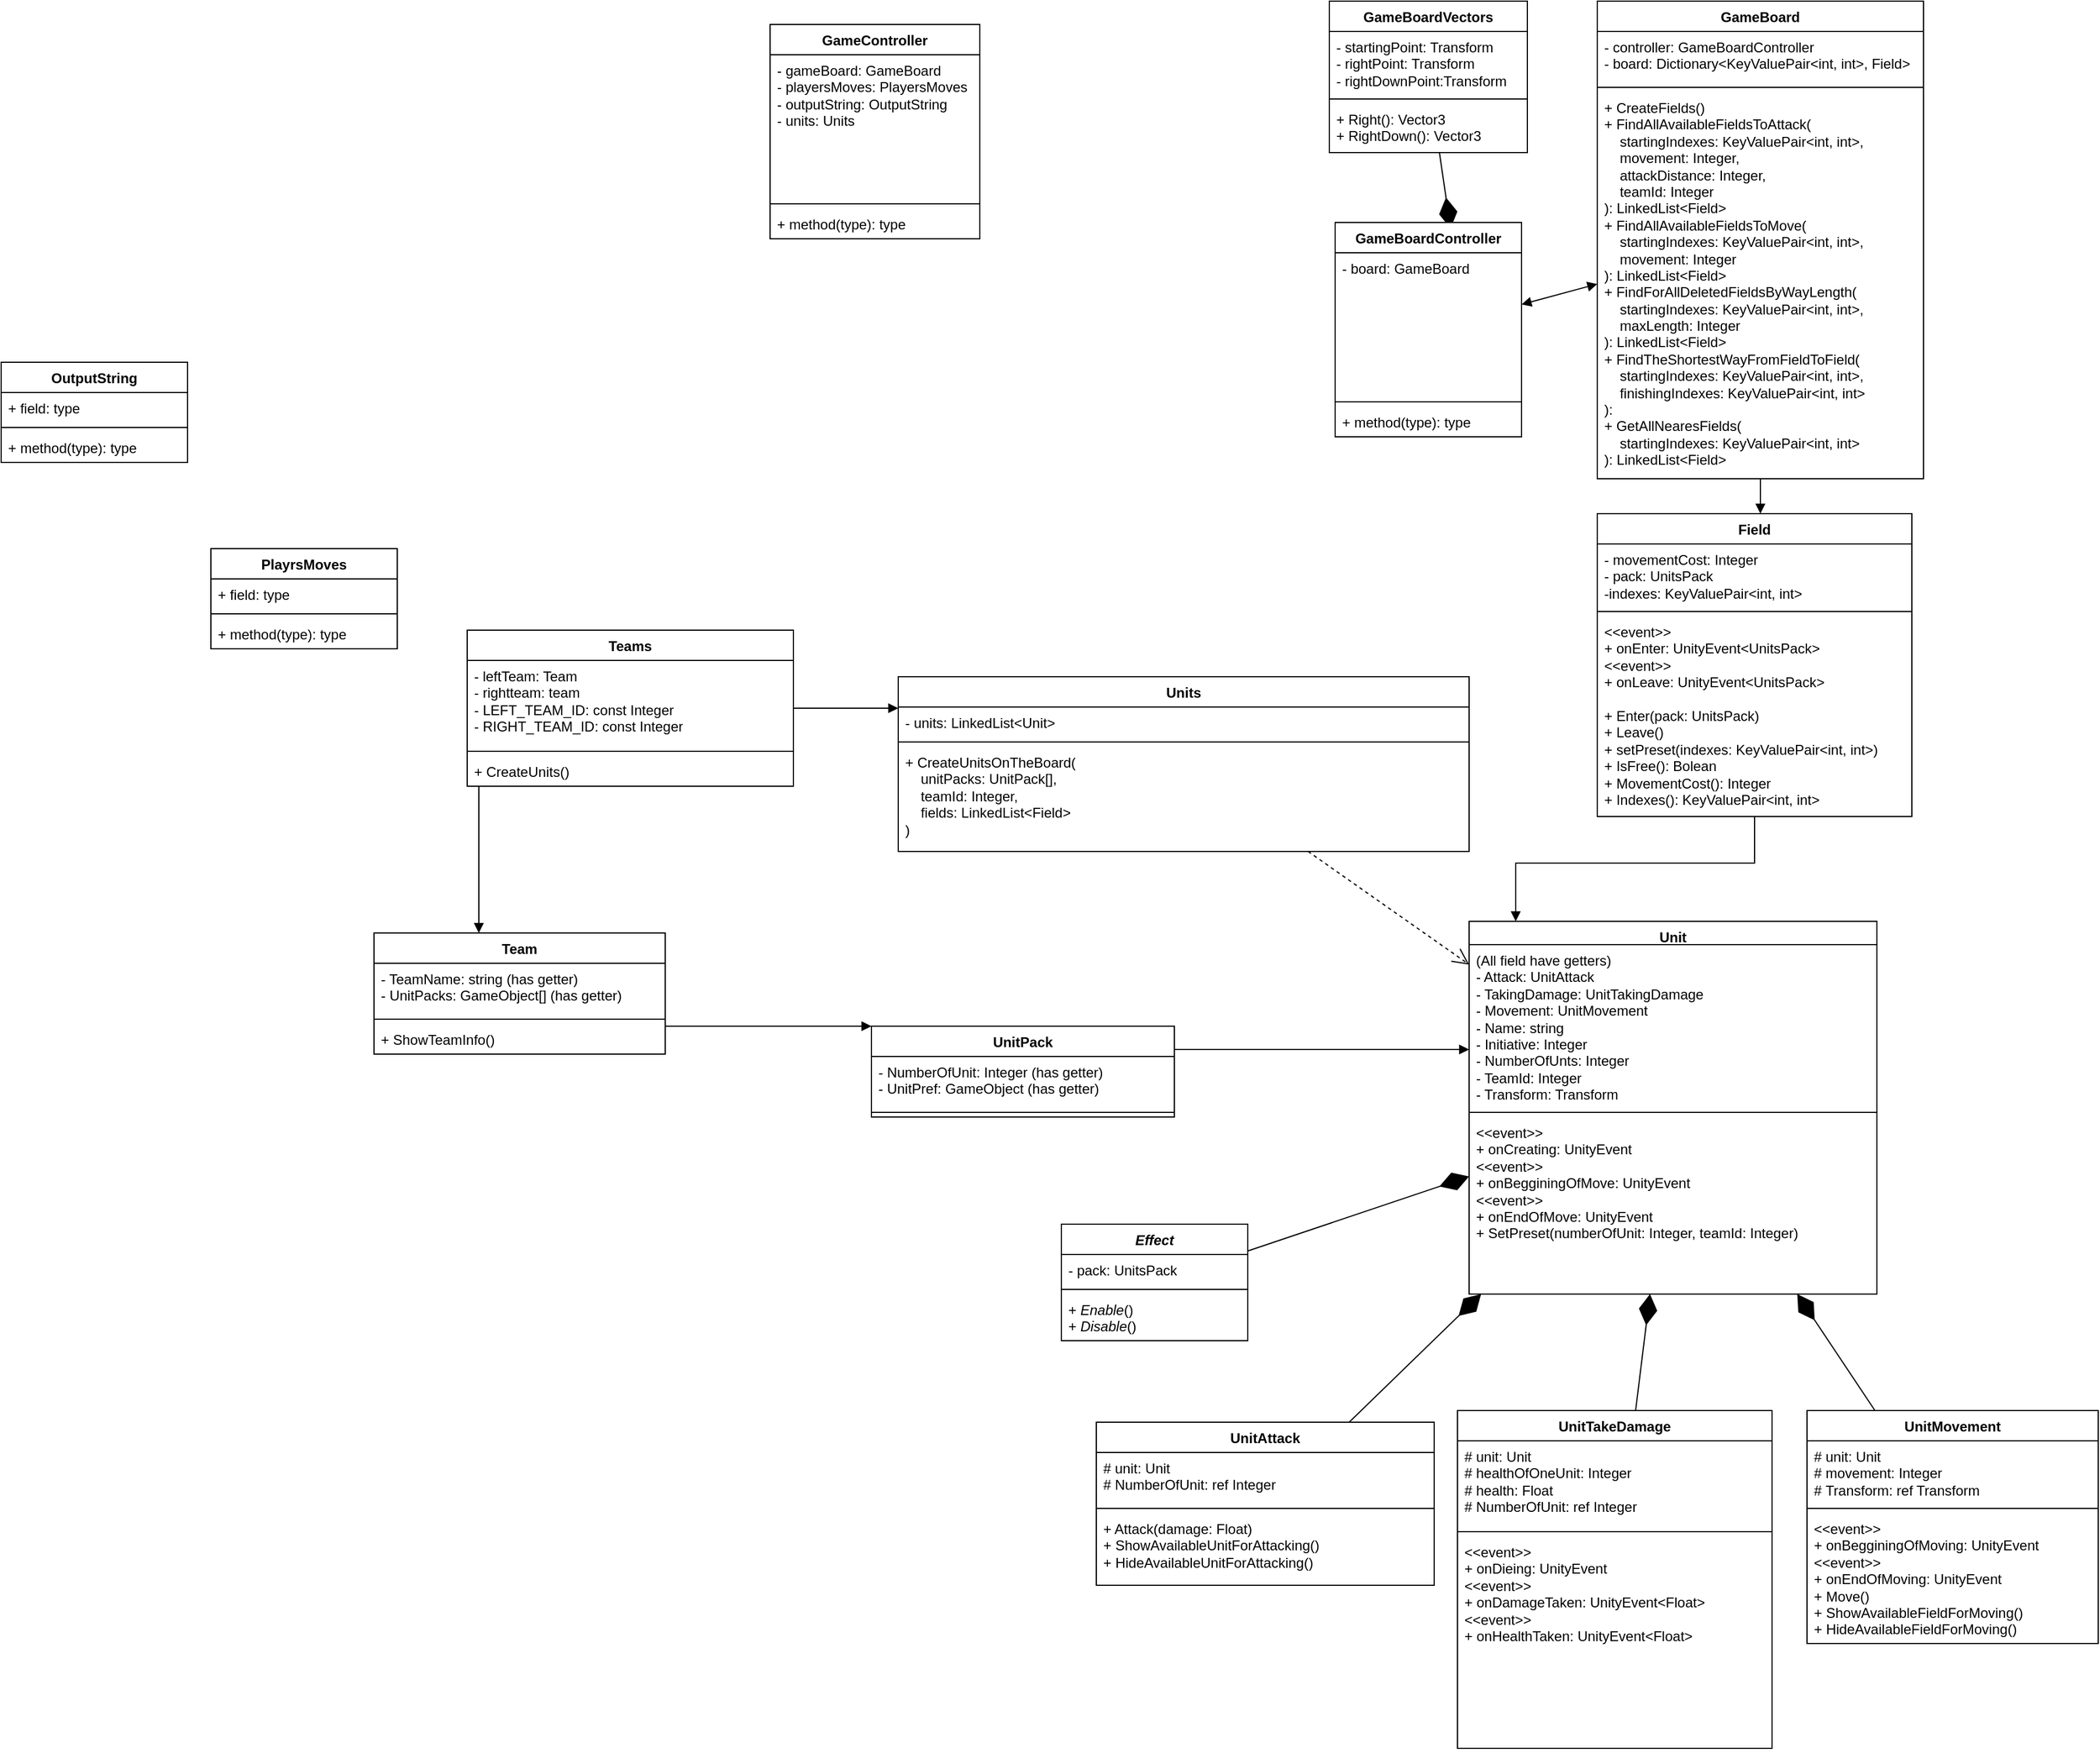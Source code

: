 <mxfile version="21.6.9" type="github">
  <diagram id="C5RBs43oDa-KdzZeNtuy" name="Page-1">
    <mxGraphModel dx="2250" dy="1988" grid="1" gridSize="10" guides="1" tooltips="1" connect="1" arrows="1" fold="1" page="1" pageScale="1" pageWidth="827" pageHeight="1169" math="0" shadow="0">
      <root>
        <mxCell id="WIyWlLk6GJQsqaUBKTNV-0" />
        <mxCell id="WIyWlLk6GJQsqaUBKTNV-1" parent="WIyWlLk6GJQsqaUBKTNV-0" />
        <mxCell id="EaTMiEXX-xrMI2xyaHmL-0" value="GameController" style="swimlane;fontStyle=1;align=center;verticalAlign=top;childLayout=stackLayout;horizontal=1;startSize=26;horizontalStack=0;resizeParent=1;resizeParentMax=0;resizeLast=0;collapsible=1;marginBottom=0;whiteSpace=wrap;html=1;" parent="WIyWlLk6GJQsqaUBKTNV-1" vertex="1">
          <mxGeometry x="480" y="-170" width="180" height="184" as="geometry" />
        </mxCell>
        <mxCell id="EaTMiEXX-xrMI2xyaHmL-1" value="- gameBoard: GameBoard&lt;br&gt;- playersMoves: PlayersMoves&lt;br&gt;- outputString:&amp;nbsp;OutputString&lt;br&gt;- units: Units" style="text;strokeColor=none;fillColor=none;align=left;verticalAlign=top;spacingLeft=4;spacingRight=4;overflow=hidden;rotatable=0;points=[[0,0.5],[1,0.5]];portConstraint=eastwest;whiteSpace=wrap;html=1;" parent="EaTMiEXX-xrMI2xyaHmL-0" vertex="1">
          <mxGeometry y="26" width="180" height="124" as="geometry" />
        </mxCell>
        <mxCell id="EaTMiEXX-xrMI2xyaHmL-2" value="" style="line;strokeWidth=1;fillColor=none;align=left;verticalAlign=middle;spacingTop=-1;spacingLeft=3;spacingRight=3;rotatable=0;labelPosition=right;points=[];portConstraint=eastwest;strokeColor=inherit;" parent="EaTMiEXX-xrMI2xyaHmL-0" vertex="1">
          <mxGeometry y="150" width="180" height="8" as="geometry" />
        </mxCell>
        <mxCell id="EaTMiEXX-xrMI2xyaHmL-3" value="+ method(type): type" style="text;strokeColor=none;fillColor=none;align=left;verticalAlign=top;spacingLeft=4;spacingRight=4;overflow=hidden;rotatable=0;points=[[0,0.5],[1,0.5]];portConstraint=eastwest;whiteSpace=wrap;html=1;" parent="EaTMiEXX-xrMI2xyaHmL-0" vertex="1">
          <mxGeometry y="158" width="180" height="26" as="geometry" />
        </mxCell>
        <mxCell id="EaTMiEXX-xrMI2xyaHmL-4" value="GameBoard&lt;br&gt;" style="swimlane;fontStyle=1;align=center;verticalAlign=top;childLayout=stackLayout;horizontal=1;startSize=26;horizontalStack=0;resizeParent=1;resizeParentMax=0;resizeLast=0;collapsible=1;marginBottom=0;whiteSpace=wrap;html=1;" parent="WIyWlLk6GJQsqaUBKTNV-1" vertex="1">
          <mxGeometry x="1190" y="-190" width="280" height="410" as="geometry" />
        </mxCell>
        <mxCell id="EaTMiEXX-xrMI2xyaHmL-5" value="- controller: GameBoardController&lt;br&gt;- board:&amp;nbsp;Dictionary&amp;lt;KeyValuePair&amp;lt;int, int&amp;gt;, Field&amp;gt;" style="text;strokeColor=none;fillColor=none;align=left;verticalAlign=top;spacingLeft=4;spacingRight=4;overflow=hidden;rotatable=0;points=[[0,0.5],[1,0.5]];portConstraint=eastwest;whiteSpace=wrap;html=1;" parent="EaTMiEXX-xrMI2xyaHmL-4" vertex="1">
          <mxGeometry y="26" width="280" height="44" as="geometry" />
        </mxCell>
        <mxCell id="EaTMiEXX-xrMI2xyaHmL-6" value="" style="line;strokeWidth=1;fillColor=none;align=left;verticalAlign=middle;spacingTop=-1;spacingLeft=3;spacingRight=3;rotatable=0;labelPosition=right;points=[];portConstraint=eastwest;strokeColor=inherit;" parent="EaTMiEXX-xrMI2xyaHmL-4" vertex="1">
          <mxGeometry y="70" width="280" height="8" as="geometry" />
        </mxCell>
        <mxCell id="EaTMiEXX-xrMI2xyaHmL-7" value="+&amp;nbsp;CreateFields()&lt;br&gt;+&amp;nbsp;FindAllAvailableFieldsToAttack(&lt;br&gt;&lt;span style=&quot;&quot;&gt;&lt;span style=&quot;&quot;&gt;&amp;nbsp;&amp;nbsp;&amp;nbsp;&amp;nbsp;&lt;/span&gt;&lt;/span&gt;startingIndexes: KeyValuePair&amp;lt;int, int&amp;gt;, &lt;br&gt;&lt;span style=&quot;&quot;&gt;&lt;span style=&quot;&quot;&gt;&amp;nbsp;&amp;nbsp;&amp;nbsp;&amp;nbsp;&lt;/span&gt;&lt;/span&gt;movement: Integer,&lt;br&gt;&lt;span style=&quot;&quot;&gt;&lt;span style=&quot;&quot;&gt;&amp;nbsp;&amp;nbsp;&amp;nbsp;&amp;nbsp;&lt;/span&gt;&lt;/span&gt;attackDistance: Integer,&lt;br&gt;&lt;span style=&quot;&quot;&gt;&lt;span style=&quot;&quot;&gt;&amp;nbsp;&amp;nbsp;&amp;nbsp;&amp;nbsp;&lt;/span&gt;&lt;/span&gt;teamId: Integer&lt;br&gt;):&amp;nbsp;LinkedList&amp;lt;Field&amp;gt;&lt;br&gt;+&amp;nbsp;FindAllAvailableFieldsToMove(&lt;br style=&quot;border-color: var(--border-color);&quot;&gt;&amp;nbsp;&amp;nbsp;&amp;nbsp;&amp;nbsp;startingIndexes: KeyValuePair&amp;lt;int, int&amp;gt;,&lt;br style=&quot;border-color: var(--border-color);&quot;&gt;&lt;span style=&quot;border-color: var(--border-color);&quot;&gt;&amp;nbsp;&amp;nbsp;&amp;nbsp;&amp;nbsp;&lt;/span&gt;movement: Integer&lt;br&gt;):&amp;nbsp;LinkedList&amp;lt;Field&amp;gt;&lt;br&gt;+&amp;nbsp;FindForAllDeletedFieldsByWayLength(&lt;br style=&quot;border-color: var(--border-color);&quot;&gt;&amp;nbsp;&amp;nbsp;&amp;nbsp;&amp;nbsp;startingIndexes: KeyValuePair&amp;lt;int, int&amp;gt;,&lt;br style=&quot;border-color: var(--border-color);&quot;&gt;&amp;nbsp;&amp;nbsp;&amp;nbsp;&amp;nbsp;maxLength: Integer&lt;br&gt;):&amp;nbsp;LinkedList&amp;lt;Field&amp;gt;&lt;br&gt;+&amp;nbsp;FindTheShortestWayFromFieldToField(&lt;br style=&quot;border-color: var(--border-color);&quot;&gt;&amp;nbsp;&amp;nbsp;&amp;nbsp;&amp;nbsp;startingIndexes: KeyValuePair&amp;lt;int, int&amp;gt;,&lt;br style=&quot;border-color: var(--border-color);&quot;&gt;&amp;nbsp;&amp;nbsp;&amp;nbsp;&amp;nbsp;finishingIndexes: KeyValuePair&amp;lt;int, int&amp;gt;&lt;br&gt;):&amp;nbsp;&lt;br&gt;+&amp;nbsp;GetAllNearesFields(&lt;br style=&quot;border-color: var(--border-color);&quot;&gt;&amp;nbsp;&amp;nbsp;&amp;nbsp;&amp;nbsp;startingIndexes: KeyValuePair&amp;lt;int, int&amp;gt;&lt;br&gt;):&amp;nbsp;LinkedList&amp;lt;Field&amp;gt;&lt;br&gt;" style="text;strokeColor=none;fillColor=none;align=left;verticalAlign=top;spacingLeft=4;spacingRight=4;overflow=hidden;rotatable=0;points=[[0,0.5],[1,0.5]];portConstraint=eastwest;whiteSpace=wrap;html=1;" parent="EaTMiEXX-xrMI2xyaHmL-4" vertex="1">
          <mxGeometry y="78" width="280" height="332" as="geometry" />
        </mxCell>
        <mxCell id="EaTMiEXX-xrMI2xyaHmL-8" value="PlayrsMoves" style="swimlane;fontStyle=1;align=center;verticalAlign=top;childLayout=stackLayout;horizontal=1;startSize=26;horizontalStack=0;resizeParent=1;resizeParentMax=0;resizeLast=0;collapsible=1;marginBottom=0;whiteSpace=wrap;html=1;" parent="WIyWlLk6GJQsqaUBKTNV-1" vertex="1">
          <mxGeometry y="280" width="160" height="86" as="geometry" />
        </mxCell>
        <mxCell id="EaTMiEXX-xrMI2xyaHmL-9" value="+ field: type" style="text;strokeColor=none;fillColor=none;align=left;verticalAlign=top;spacingLeft=4;spacingRight=4;overflow=hidden;rotatable=0;points=[[0,0.5],[1,0.5]];portConstraint=eastwest;whiteSpace=wrap;html=1;" parent="EaTMiEXX-xrMI2xyaHmL-8" vertex="1">
          <mxGeometry y="26" width="160" height="26" as="geometry" />
        </mxCell>
        <mxCell id="EaTMiEXX-xrMI2xyaHmL-10" value="" style="line;strokeWidth=1;fillColor=none;align=left;verticalAlign=middle;spacingTop=-1;spacingLeft=3;spacingRight=3;rotatable=0;labelPosition=right;points=[];portConstraint=eastwest;strokeColor=inherit;" parent="EaTMiEXX-xrMI2xyaHmL-8" vertex="1">
          <mxGeometry y="52" width="160" height="8" as="geometry" />
        </mxCell>
        <mxCell id="EaTMiEXX-xrMI2xyaHmL-11" value="+ method(type): type" style="text;strokeColor=none;fillColor=none;align=left;verticalAlign=top;spacingLeft=4;spacingRight=4;overflow=hidden;rotatable=0;points=[[0,0.5],[1,0.5]];portConstraint=eastwest;whiteSpace=wrap;html=1;" parent="EaTMiEXX-xrMI2xyaHmL-8" vertex="1">
          <mxGeometry y="60" width="160" height="26" as="geometry" />
        </mxCell>
        <mxCell id="EaTMiEXX-xrMI2xyaHmL-12" value="OutputString" style="swimlane;fontStyle=1;align=center;verticalAlign=top;childLayout=stackLayout;horizontal=1;startSize=26;horizontalStack=0;resizeParent=1;resizeParentMax=0;resizeLast=0;collapsible=1;marginBottom=0;whiteSpace=wrap;html=1;" parent="WIyWlLk6GJQsqaUBKTNV-1" vertex="1">
          <mxGeometry x="-180" y="120" width="160" height="86" as="geometry" />
        </mxCell>
        <mxCell id="EaTMiEXX-xrMI2xyaHmL-13" value="+ field: type" style="text;strokeColor=none;fillColor=none;align=left;verticalAlign=top;spacingLeft=4;spacingRight=4;overflow=hidden;rotatable=0;points=[[0,0.5],[1,0.5]];portConstraint=eastwest;whiteSpace=wrap;html=1;" parent="EaTMiEXX-xrMI2xyaHmL-12" vertex="1">
          <mxGeometry y="26" width="160" height="26" as="geometry" />
        </mxCell>
        <mxCell id="EaTMiEXX-xrMI2xyaHmL-14" value="" style="line;strokeWidth=1;fillColor=none;align=left;verticalAlign=middle;spacingTop=-1;spacingLeft=3;spacingRight=3;rotatable=0;labelPosition=right;points=[];portConstraint=eastwest;strokeColor=inherit;" parent="EaTMiEXX-xrMI2xyaHmL-12" vertex="1">
          <mxGeometry y="52" width="160" height="8" as="geometry" />
        </mxCell>
        <mxCell id="EaTMiEXX-xrMI2xyaHmL-15" value="+ method(type): type" style="text;strokeColor=none;fillColor=none;align=left;verticalAlign=top;spacingLeft=4;spacingRight=4;overflow=hidden;rotatable=0;points=[[0,0.5],[1,0.5]];portConstraint=eastwest;whiteSpace=wrap;html=1;" parent="EaTMiEXX-xrMI2xyaHmL-12" vertex="1">
          <mxGeometry y="60" width="160" height="26" as="geometry" />
        </mxCell>
        <mxCell id="EaTMiEXX-xrMI2xyaHmL-16" value="Units" style="swimlane;fontStyle=1;align=center;verticalAlign=top;childLayout=stackLayout;horizontal=1;startSize=26;horizontalStack=0;resizeParent=1;resizeParentMax=0;resizeLast=0;collapsible=1;marginBottom=0;whiteSpace=wrap;html=1;" parent="WIyWlLk6GJQsqaUBKTNV-1" vertex="1">
          <mxGeometry x="590" y="390" width="490" height="150" as="geometry" />
        </mxCell>
        <mxCell id="EaTMiEXX-xrMI2xyaHmL-17" value="- units: LinkedList&amp;lt;Unit&amp;gt;" style="text;strokeColor=none;fillColor=none;align=left;verticalAlign=top;spacingLeft=4;spacingRight=4;overflow=hidden;rotatable=0;points=[[0,0.5],[1,0.5]];portConstraint=eastwest;whiteSpace=wrap;html=1;" parent="EaTMiEXX-xrMI2xyaHmL-16" vertex="1">
          <mxGeometry y="26" width="490" height="26" as="geometry" />
        </mxCell>
        <mxCell id="EaTMiEXX-xrMI2xyaHmL-18" value="" style="line;strokeWidth=1;fillColor=none;align=left;verticalAlign=middle;spacingTop=-1;spacingLeft=3;spacingRight=3;rotatable=0;labelPosition=right;points=[];portConstraint=eastwest;strokeColor=inherit;" parent="EaTMiEXX-xrMI2xyaHmL-16" vertex="1">
          <mxGeometry y="52" width="490" height="8" as="geometry" />
        </mxCell>
        <mxCell id="EaTMiEXX-xrMI2xyaHmL-19" value="+ CreateUnitsOnTheBoard(&lt;br&gt;&lt;span style=&quot;&quot;&gt;&lt;span style=&quot;&quot;&gt;&amp;nbsp;&amp;nbsp;&amp;nbsp;&amp;nbsp;&lt;/span&gt;&lt;/span&gt;unitPacks:&amp;nbsp;UnitPack[],&lt;br&gt;&lt;span style=&quot;&quot;&gt;&lt;span style=&quot;&quot;&gt;&amp;nbsp;&amp;nbsp;&amp;nbsp;&amp;nbsp;&lt;/span&gt;&lt;/span&gt;teamId: Integer,&lt;br&gt;&lt;span style=&quot;&quot;&gt;&lt;span style=&quot;&quot;&gt;&amp;nbsp;&amp;nbsp;&amp;nbsp;&amp;nbsp;&lt;/span&gt;&lt;/span&gt;fields:&amp;nbsp;LinkedList&amp;lt;Field&amp;gt;&lt;br&gt;)&lt;br&gt;" style="text;strokeColor=none;fillColor=none;align=left;verticalAlign=top;spacingLeft=4;spacingRight=4;overflow=hidden;rotatable=0;points=[[0,0.5],[1,0.5]];portConstraint=eastwest;whiteSpace=wrap;html=1;" parent="EaTMiEXX-xrMI2xyaHmL-16" vertex="1">
          <mxGeometry y="60" width="490" height="90" as="geometry" />
        </mxCell>
        <mxCell id="EaTMiEXX-xrMI2xyaHmL-38" value="&lt;i&gt;Effect&lt;/i&gt;" style="swimlane;fontStyle=1;align=center;verticalAlign=top;childLayout=stackLayout;horizontal=1;startSize=26;horizontalStack=0;resizeParent=1;resizeParentMax=0;resizeLast=0;collapsible=1;marginBottom=0;whiteSpace=wrap;html=1;" parent="WIyWlLk6GJQsqaUBKTNV-1" vertex="1">
          <mxGeometry x="730" y="860" width="160" height="100" as="geometry" />
        </mxCell>
        <mxCell id="EaTMiEXX-xrMI2xyaHmL-39" value="- pack: UnitsPack" style="text;strokeColor=none;fillColor=none;align=left;verticalAlign=top;spacingLeft=4;spacingRight=4;overflow=hidden;rotatable=0;points=[[0,0.5],[1,0.5]];portConstraint=eastwest;whiteSpace=wrap;html=1;" parent="EaTMiEXX-xrMI2xyaHmL-38" vertex="1">
          <mxGeometry y="26" width="160" height="26" as="geometry" />
        </mxCell>
        <mxCell id="EaTMiEXX-xrMI2xyaHmL-40" value="" style="line;strokeWidth=1;fillColor=none;align=left;verticalAlign=middle;spacingTop=-1;spacingLeft=3;spacingRight=3;rotatable=0;labelPosition=right;points=[];portConstraint=eastwest;strokeColor=inherit;" parent="EaTMiEXX-xrMI2xyaHmL-38" vertex="1">
          <mxGeometry y="52" width="160" height="8" as="geometry" />
        </mxCell>
        <mxCell id="EaTMiEXX-xrMI2xyaHmL-41" value="+&amp;nbsp;&lt;i style=&quot;border-color: var(--border-color);&quot;&gt;Enable&lt;/i&gt;()&lt;br style=&quot;border-color: var(--border-color);&quot;&gt;+&amp;nbsp;&lt;i style=&quot;border-color: var(--border-color);&quot;&gt;Disable&lt;/i&gt;()" style="text;strokeColor=none;fillColor=none;align=left;verticalAlign=top;spacingLeft=4;spacingRight=4;overflow=hidden;rotatable=0;points=[[0,0.5],[1,0.5]];portConstraint=eastwest;whiteSpace=wrap;html=1;" parent="EaTMiEXX-xrMI2xyaHmL-38" vertex="1">
          <mxGeometry y="60" width="160" height="40" as="geometry" />
        </mxCell>
        <mxCell id="EaTMiEXX-xrMI2xyaHmL-44" value="Unit" style="swimlane;fontStyle=1;align=center;verticalAlign=top;childLayout=stackLayout;horizontal=1;startSize=20;horizontalStack=0;resizeParent=1;resizeParentMax=0;resizeLast=0;collapsible=1;marginBottom=0;whiteSpace=wrap;html=1;" parent="WIyWlLk6GJQsqaUBKTNV-1" vertex="1">
          <mxGeometry x="1080" y="600" width="350" height="320" as="geometry" />
        </mxCell>
        <mxCell id="EaTMiEXX-xrMI2xyaHmL-45" value="(All field have getters)&lt;br&gt;- Attack: UnitAttack&lt;br&gt;- TakingDamage: UnitTakingDamage&lt;br&gt;- Movement: UnitMovement&lt;br&gt;- Name: string&lt;br&gt;- Initiative: Integer&lt;br&gt;- NumberOfUnts: Integer&lt;br&gt;- TeamId: Integer&lt;br&gt;- Transform: Transform" style="text;strokeColor=none;fillColor=none;align=left;verticalAlign=top;spacingLeft=4;spacingRight=4;overflow=hidden;rotatable=0;points=[[0,0.5],[1,0.5]];portConstraint=eastwest;whiteSpace=wrap;html=1;" parent="EaTMiEXX-xrMI2xyaHmL-44" vertex="1">
          <mxGeometry y="20" width="350" height="140" as="geometry" />
        </mxCell>
        <mxCell id="EaTMiEXX-xrMI2xyaHmL-46" value="" style="line;strokeWidth=1;fillColor=none;align=left;verticalAlign=middle;spacingTop=-1;spacingLeft=3;spacingRight=3;rotatable=0;labelPosition=right;points=[];portConstraint=eastwest;strokeColor=inherit;" parent="EaTMiEXX-xrMI2xyaHmL-44" vertex="1">
          <mxGeometry y="160" width="350" height="8" as="geometry" />
        </mxCell>
        <mxCell id="EaTMiEXX-xrMI2xyaHmL-47" value="&amp;lt;&amp;lt;event&amp;gt;&amp;gt;&lt;br style=&quot;border-color: var(--border-color);&quot;&gt;+ onCreating: UnityEvent&lt;br&gt;&amp;lt;&amp;lt;event&amp;gt;&amp;gt;&lt;br style=&quot;border-color: var(--border-color);&quot;&gt;+ onBegginingOfMove: UnityEvent&lt;br&gt;&amp;lt;&amp;lt;event&amp;gt;&amp;gt;&lt;br style=&quot;border-color: var(--border-color);&quot;&gt;+ onEndOfMove: UnityEvent&lt;br&gt;+ SetPreset(numberOfUnit: Integer, teamId: Integer)" style="text;strokeColor=none;fillColor=none;align=left;verticalAlign=top;spacingLeft=4;spacingRight=4;overflow=hidden;rotatable=0;points=[[0,0.5],[1,0.5]];portConstraint=eastwest;whiteSpace=wrap;html=1;" parent="EaTMiEXX-xrMI2xyaHmL-44" vertex="1">
          <mxGeometry y="168" width="350" height="152" as="geometry" />
        </mxCell>
        <mxCell id="EaTMiEXX-xrMI2xyaHmL-49" value="" style="endArrow=diamondThin;endFill=1;endSize=24;html=1;rounded=0;" parent="WIyWlLk6GJQsqaUBKTNV-1" source="EaTMiEXX-xrMI2xyaHmL-38" target="EaTMiEXX-xrMI2xyaHmL-44" edge="1">
          <mxGeometry width="160" relative="1" as="geometry">
            <mxPoint x="742" y="743" as="sourcePoint" />
            <mxPoint x="619.953" y="638" as="targetPoint" />
          </mxGeometry>
        </mxCell>
        <mxCell id="EaTMiEXX-xrMI2xyaHmL-51" value="Field" style="swimlane;fontStyle=1;align=center;verticalAlign=top;childLayout=stackLayout;horizontal=1;startSize=26;horizontalStack=0;resizeParent=1;resizeParentMax=0;resizeLast=0;collapsible=1;marginBottom=0;whiteSpace=wrap;html=1;" parent="WIyWlLk6GJQsqaUBKTNV-1" vertex="1">
          <mxGeometry x="1190" y="250" width="270" height="260" as="geometry" />
        </mxCell>
        <mxCell id="EaTMiEXX-xrMI2xyaHmL-52" value="- movementCost: Integer&lt;br&gt;- pack: UnitsPack&lt;br&gt;-indexes: KeyValuePair&amp;lt;int, int&amp;gt;" style="text;strokeColor=none;fillColor=none;align=left;verticalAlign=top;spacingLeft=4;spacingRight=4;overflow=hidden;rotatable=0;points=[[0,0.5],[1,0.5]];portConstraint=eastwest;whiteSpace=wrap;html=1;" parent="EaTMiEXX-xrMI2xyaHmL-51" vertex="1">
          <mxGeometry y="26" width="270" height="54" as="geometry" />
        </mxCell>
        <mxCell id="EaTMiEXX-xrMI2xyaHmL-53" value="" style="line;strokeWidth=1;fillColor=none;align=left;verticalAlign=middle;spacingTop=-1;spacingLeft=3;spacingRight=3;rotatable=0;labelPosition=right;points=[];portConstraint=eastwest;strokeColor=inherit;" parent="EaTMiEXX-xrMI2xyaHmL-51" vertex="1">
          <mxGeometry y="80" width="270" height="8" as="geometry" />
        </mxCell>
        <mxCell id="EaTMiEXX-xrMI2xyaHmL-54" value="&amp;lt;&amp;lt;event&amp;gt;&amp;gt;&lt;br&gt;+ onEnter: UnityEvent&amp;lt;UnitsPack&amp;gt;&lt;br&gt;&amp;lt;&amp;lt;event&amp;gt;&amp;gt;&lt;br style=&quot;border-color: var(--border-color);&quot;&gt;+ onLeave: UnityEvent&amp;lt;UnitsPack&amp;gt;&lt;br&gt;&lt;br&gt;+ Enter(pack: UnitsPack)&amp;nbsp;&lt;br&gt;+ Leave()&lt;br style=&quot;border-color: var(--border-color);&quot;&gt;+ setPreset(indexes: KeyValuePair&amp;lt;int, int&amp;gt;)&lt;br&gt;+ IsFree(): Bolean&lt;br&gt;+ MovementCost(): Integer&lt;br&gt;+ Indexes(): KeyValuePair&amp;lt;int, int&amp;gt;" style="text;strokeColor=none;fillColor=none;align=left;verticalAlign=top;spacingLeft=4;spacingRight=4;overflow=hidden;rotatable=0;points=[[0,0.5],[1,0.5]];portConstraint=eastwest;whiteSpace=wrap;html=1;" parent="EaTMiEXX-xrMI2xyaHmL-51" vertex="1">
          <mxGeometry y="88" width="270" height="172" as="geometry" />
        </mxCell>
        <mxCell id="EaTMiEXX-xrMI2xyaHmL-76" value="" style="html=1;verticalAlign=bottom;endArrow=block;edgeStyle=elbowEdgeStyle;elbow=horizontal;curved=0;rounded=0;" parent="WIyWlLk6GJQsqaUBKTNV-1" source="EaTMiEXX-xrMI2xyaHmL-4" target="EaTMiEXX-xrMI2xyaHmL-51" edge="1">
          <mxGeometry width="80" relative="1" as="geometry">
            <mxPoint x="863" y="270" as="sourcePoint" />
            <mxPoint x="1016" y="270" as="targetPoint" />
            <Array as="points">
              <mxPoint x="1330" y="280" />
            </Array>
          </mxGeometry>
        </mxCell>
        <mxCell id="EaTMiEXX-xrMI2xyaHmL-77" value="Teams" style="swimlane;fontStyle=1;align=center;verticalAlign=top;childLayout=stackLayout;horizontal=1;startSize=26;horizontalStack=0;resizeParent=1;resizeParentMax=0;resizeLast=0;collapsible=1;marginBottom=0;whiteSpace=wrap;html=1;" parent="WIyWlLk6GJQsqaUBKTNV-1" vertex="1">
          <mxGeometry x="220" y="350" width="280" height="134" as="geometry" />
        </mxCell>
        <mxCell id="EaTMiEXX-xrMI2xyaHmL-78" value="- leftTeam: Team&lt;br&gt;- rightteam: team&lt;br&gt;-&amp;nbsp;LEFT_TEAM_ID: const Integer&lt;br&gt;-&amp;nbsp;RIGHT_TEAM_ID: const Integer" style="text;strokeColor=none;fillColor=none;align=left;verticalAlign=top;spacingLeft=4;spacingRight=4;overflow=hidden;rotatable=0;points=[[0,0.5],[1,0.5]];portConstraint=eastwest;whiteSpace=wrap;html=1;" parent="EaTMiEXX-xrMI2xyaHmL-77" vertex="1">
          <mxGeometry y="26" width="280" height="74" as="geometry" />
        </mxCell>
        <mxCell id="EaTMiEXX-xrMI2xyaHmL-79" value="" style="line;strokeWidth=1;fillColor=none;align=left;verticalAlign=middle;spacingTop=-1;spacingLeft=3;spacingRight=3;rotatable=0;labelPosition=right;points=[];portConstraint=eastwest;strokeColor=inherit;" parent="EaTMiEXX-xrMI2xyaHmL-77" vertex="1">
          <mxGeometry y="100" width="280" height="8" as="geometry" />
        </mxCell>
        <mxCell id="EaTMiEXX-xrMI2xyaHmL-80" value="+ CreateUnits()" style="text;strokeColor=none;fillColor=none;align=left;verticalAlign=top;spacingLeft=4;spacingRight=4;overflow=hidden;rotatable=0;points=[[0,0.5],[1,0.5]];portConstraint=eastwest;whiteSpace=wrap;html=1;" parent="EaTMiEXX-xrMI2xyaHmL-77" vertex="1">
          <mxGeometry y="108" width="280" height="26" as="geometry" />
        </mxCell>
        <mxCell id="EaTMiEXX-xrMI2xyaHmL-85" value="" style="html=1;verticalAlign=bottom;endArrow=block;edgeStyle=elbowEdgeStyle;elbow=horizontal;curved=0;rounded=0;" parent="WIyWlLk6GJQsqaUBKTNV-1" source="EaTMiEXX-xrMI2xyaHmL-77" target="cfCIgnpP6FmtXwm1uvhF-5" edge="1">
          <mxGeometry x="-0.009" width="80" relative="1" as="geometry">
            <mxPoint x="270" y="460" as="sourcePoint" />
            <mxPoint x="230" y="560" as="targetPoint" />
            <Array as="points">
              <mxPoint x="230" y="500" />
            </Array>
            <mxPoint as="offset" />
          </mxGeometry>
        </mxCell>
        <mxCell id="FYeSxJj_n7ljjAGS_XsX-0" value="" style="html=1;verticalAlign=bottom;endArrow=block;edgeStyle=elbowEdgeStyle;elbow=vertical;curved=0;rounded=0;" parent="WIyWlLk6GJQsqaUBKTNV-1" source="EaTMiEXX-xrMI2xyaHmL-51" target="EaTMiEXX-xrMI2xyaHmL-44" edge="1">
          <mxGeometry width="80" relative="1" as="geometry">
            <mxPoint x="870" y="280" as="sourcePoint" />
            <mxPoint x="587" y="548" as="targetPoint" />
            <Array as="points">
              <mxPoint x="1120" y="550" />
            </Array>
          </mxGeometry>
        </mxCell>
        <mxCell id="FYeSxJj_n7ljjAGS_XsX-2" value="GameBoardVectors&lt;br&gt;" style="swimlane;fontStyle=1;align=center;verticalAlign=top;childLayout=stackLayout;horizontal=1;startSize=26;horizontalStack=0;resizeParent=1;resizeParentMax=0;resizeLast=0;collapsible=1;marginBottom=0;whiteSpace=wrap;html=1;" parent="WIyWlLk6GJQsqaUBKTNV-1" vertex="1">
          <mxGeometry x="960" y="-190" width="170" height="130" as="geometry" />
        </mxCell>
        <mxCell id="FYeSxJj_n7ljjAGS_XsX-3" value="- startingPoint: Transform&lt;br&gt;- rightPoint: Transform&lt;br&gt;- rightDownPoint:Transform" style="text;strokeColor=none;fillColor=none;align=left;verticalAlign=top;spacingLeft=4;spacingRight=4;overflow=hidden;rotatable=0;points=[[0,0.5],[1,0.5]];portConstraint=eastwest;whiteSpace=wrap;html=1;" parent="FYeSxJj_n7ljjAGS_XsX-2" vertex="1">
          <mxGeometry y="26" width="170" height="54" as="geometry" />
        </mxCell>
        <mxCell id="FYeSxJj_n7ljjAGS_XsX-4" value="" style="line;strokeWidth=1;fillColor=none;align=left;verticalAlign=middle;spacingTop=-1;spacingLeft=3;spacingRight=3;rotatable=0;labelPosition=right;points=[];portConstraint=eastwest;strokeColor=inherit;" parent="FYeSxJj_n7ljjAGS_XsX-2" vertex="1">
          <mxGeometry y="80" width="170" height="8" as="geometry" />
        </mxCell>
        <mxCell id="FYeSxJj_n7ljjAGS_XsX-5" value="+ Right(): Vector3&lt;br&gt;+ RightDown(): Vector3" style="text;strokeColor=none;fillColor=none;align=left;verticalAlign=top;spacingLeft=4;spacingRight=4;overflow=hidden;rotatable=0;points=[[0,0.5],[1,0.5]];portConstraint=eastwest;whiteSpace=wrap;html=1;" parent="FYeSxJj_n7ljjAGS_XsX-2" vertex="1">
          <mxGeometry y="88" width="170" height="42" as="geometry" />
        </mxCell>
        <mxCell id="FYeSxJj_n7ljjAGS_XsX-6" value="" style="endArrow=diamondThin;endFill=1;endSize=24;html=1;rounded=0;entryX=0.619;entryY=0.028;entryDx=0;entryDy=0;entryPerimeter=0;" parent="WIyWlLk6GJQsqaUBKTNV-1" source="FYeSxJj_n7ljjAGS_XsX-2" target="FYeSxJj_n7ljjAGS_XsX-7" edge="1">
          <mxGeometry width="160" relative="1" as="geometry">
            <mxPoint x="853" y="80" as="sourcePoint" />
            <mxPoint x="1013" y="80" as="targetPoint" />
          </mxGeometry>
        </mxCell>
        <mxCell id="FYeSxJj_n7ljjAGS_XsX-7" value="GameBoardController&lt;br&gt;" style="swimlane;fontStyle=1;align=center;verticalAlign=top;childLayout=stackLayout;horizontal=1;startSize=26;horizontalStack=0;resizeParent=1;resizeParentMax=0;resizeLast=0;collapsible=1;marginBottom=0;whiteSpace=wrap;html=1;" parent="WIyWlLk6GJQsqaUBKTNV-1" vertex="1">
          <mxGeometry x="965" width="160" height="184" as="geometry" />
        </mxCell>
        <mxCell id="FYeSxJj_n7ljjAGS_XsX-8" value="- board: GameBoard" style="text;strokeColor=none;fillColor=none;align=left;verticalAlign=top;spacingLeft=4;spacingRight=4;overflow=hidden;rotatable=0;points=[[0,0.5],[1,0.5]];portConstraint=eastwest;whiteSpace=wrap;html=1;" parent="FYeSxJj_n7ljjAGS_XsX-7" vertex="1">
          <mxGeometry y="26" width="160" height="124" as="geometry" />
        </mxCell>
        <mxCell id="FYeSxJj_n7ljjAGS_XsX-9" value="" style="line;strokeWidth=1;fillColor=none;align=left;verticalAlign=middle;spacingTop=-1;spacingLeft=3;spacingRight=3;rotatable=0;labelPosition=right;points=[];portConstraint=eastwest;strokeColor=inherit;" parent="FYeSxJj_n7ljjAGS_XsX-7" vertex="1">
          <mxGeometry y="150" width="160" height="8" as="geometry" />
        </mxCell>
        <mxCell id="FYeSxJj_n7ljjAGS_XsX-10" value="+ method(type): type" style="text;strokeColor=none;fillColor=none;align=left;verticalAlign=top;spacingLeft=4;spacingRight=4;overflow=hidden;rotatable=0;points=[[0,0.5],[1,0.5]];portConstraint=eastwest;whiteSpace=wrap;html=1;" parent="FYeSxJj_n7ljjAGS_XsX-7" vertex="1">
          <mxGeometry y="158" width="160" height="26" as="geometry" />
        </mxCell>
        <mxCell id="FYeSxJj_n7ljjAGS_XsX-12" value="" style="endArrow=block;startArrow=block;endFill=1;startFill=1;html=1;rounded=0;" parent="WIyWlLk6GJQsqaUBKTNV-1" source="FYeSxJj_n7ljjAGS_XsX-7" target="EaTMiEXX-xrMI2xyaHmL-4" edge="1">
          <mxGeometry width="160" relative="1" as="geometry">
            <mxPoint x="700" y="280" as="sourcePoint" />
            <mxPoint x="860" y="280" as="targetPoint" />
          </mxGeometry>
        </mxCell>
        <mxCell id="JQ3Jmw7PuCBVcFsn3EA5-0" value="UnitTakeDamage" style="swimlane;fontStyle=1;align=center;verticalAlign=top;childLayout=stackLayout;horizontal=1;startSize=26;horizontalStack=0;resizeParent=1;resizeParentMax=0;resizeLast=0;collapsible=1;marginBottom=0;whiteSpace=wrap;html=1;" parent="WIyWlLk6GJQsqaUBKTNV-1" vertex="1">
          <mxGeometry x="1070" y="1020" width="270" height="290" as="geometry" />
        </mxCell>
        <mxCell id="JQ3Jmw7PuCBVcFsn3EA5-1" value="#&amp;nbsp;unit: Unit&lt;br&gt;#&amp;nbsp;healthOfOneUnit: Integer&lt;br&gt;#&amp;nbsp;health: Float&lt;br&gt;#&amp;nbsp;NumberOfUnit: ref Integer" style="text;strokeColor=none;fillColor=none;align=left;verticalAlign=top;spacingLeft=4;spacingRight=4;overflow=hidden;rotatable=0;points=[[0,0.5],[1,0.5]];portConstraint=eastwest;whiteSpace=wrap;html=1;" parent="JQ3Jmw7PuCBVcFsn3EA5-0" vertex="1">
          <mxGeometry y="26" width="270" height="74" as="geometry" />
        </mxCell>
        <mxCell id="JQ3Jmw7PuCBVcFsn3EA5-2" value="" style="line;strokeWidth=1;fillColor=none;align=left;verticalAlign=middle;spacingTop=-1;spacingLeft=3;spacingRight=3;rotatable=0;labelPosition=right;points=[];portConstraint=eastwest;strokeColor=inherit;" parent="JQ3Jmw7PuCBVcFsn3EA5-0" vertex="1">
          <mxGeometry y="100" width="270" height="8" as="geometry" />
        </mxCell>
        <mxCell id="JQ3Jmw7PuCBVcFsn3EA5-3" value="&amp;lt;&amp;lt;event&amp;gt;&amp;gt;&lt;br style=&quot;border-color: var(--border-color);&quot;&gt;+ onDieing: UnityEvent&lt;br style=&quot;border-color: var(--border-color);&quot;&gt;&amp;lt;&amp;lt;event&amp;gt;&amp;gt;&lt;br style=&quot;border-color: var(--border-color);&quot;&gt;+ onDamageTaken: UnityEvent&amp;lt;Float&amp;gt;&lt;br style=&quot;border-color: var(--border-color);&quot;&gt;&amp;lt;&amp;lt;event&amp;gt;&amp;gt;&lt;br style=&quot;border-color: var(--border-color);&quot;&gt;+ onHealthTaken: UnityEvent&amp;lt;Float&amp;gt;" style="text;strokeColor=none;fillColor=none;align=left;verticalAlign=top;spacingLeft=4;spacingRight=4;overflow=hidden;rotatable=0;points=[[0,0.5],[1,0.5]];portConstraint=eastwest;whiteSpace=wrap;html=1;" parent="JQ3Jmw7PuCBVcFsn3EA5-0" vertex="1">
          <mxGeometry y="108" width="270" height="182" as="geometry" />
        </mxCell>
        <mxCell id="JQ3Jmw7PuCBVcFsn3EA5-4" value="UnitAttack" style="swimlane;fontStyle=1;align=center;verticalAlign=top;childLayout=stackLayout;horizontal=1;startSize=26;horizontalStack=0;resizeParent=1;resizeParentMax=0;resizeLast=0;collapsible=1;marginBottom=0;whiteSpace=wrap;html=1;" parent="WIyWlLk6GJQsqaUBKTNV-1" vertex="1">
          <mxGeometry x="760" y="1030" width="290" height="140" as="geometry" />
        </mxCell>
        <mxCell id="JQ3Jmw7PuCBVcFsn3EA5-5" value="#&amp;nbsp;unit: Unit&lt;br style=&quot;border-color: var(--border-color);&quot;&gt;#&amp;nbsp;NumberOfUnit: ref Integer" style="text;strokeColor=none;fillColor=none;align=left;verticalAlign=top;spacingLeft=4;spacingRight=4;overflow=hidden;rotatable=0;points=[[0,0.5],[1,0.5]];portConstraint=eastwest;whiteSpace=wrap;html=1;" parent="JQ3Jmw7PuCBVcFsn3EA5-4" vertex="1">
          <mxGeometry y="26" width="290" height="44" as="geometry" />
        </mxCell>
        <mxCell id="JQ3Jmw7PuCBVcFsn3EA5-6" value="" style="line;strokeWidth=1;fillColor=none;align=left;verticalAlign=middle;spacingTop=-1;spacingLeft=3;spacingRight=3;rotatable=0;labelPosition=right;points=[];portConstraint=eastwest;strokeColor=inherit;" parent="JQ3Jmw7PuCBVcFsn3EA5-4" vertex="1">
          <mxGeometry y="70" width="290" height="8" as="geometry" />
        </mxCell>
        <mxCell id="JQ3Jmw7PuCBVcFsn3EA5-7" value="+ Attack(damage: Float)&lt;br&gt;+&amp;nbsp;ShowAvailableUnitForAttacking()&lt;br&gt;+&amp;nbsp;HideAvailableUnitForAttacking()" style="text;strokeColor=none;fillColor=none;align=left;verticalAlign=top;spacingLeft=4;spacingRight=4;overflow=hidden;rotatable=0;points=[[0,0.5],[1,0.5]];portConstraint=eastwest;whiteSpace=wrap;html=1;" parent="JQ3Jmw7PuCBVcFsn3EA5-4" vertex="1">
          <mxGeometry y="78" width="290" height="62" as="geometry" />
        </mxCell>
        <mxCell id="JQ3Jmw7PuCBVcFsn3EA5-12" value="UnitMovement" style="swimlane;fontStyle=1;align=center;verticalAlign=top;childLayout=stackLayout;horizontal=1;startSize=26;horizontalStack=0;resizeParent=1;resizeParentMax=0;resizeLast=0;collapsible=1;marginBottom=0;whiteSpace=wrap;html=1;" parent="WIyWlLk6GJQsqaUBKTNV-1" vertex="1">
          <mxGeometry x="1370" y="1020" width="250" height="200" as="geometry" />
        </mxCell>
        <mxCell id="JQ3Jmw7PuCBVcFsn3EA5-13" value="#&amp;nbsp;unit: Unit&lt;br&gt;#&amp;nbsp;movement: Integer&lt;br&gt;#&amp;nbsp;Transform: ref Transform" style="text;strokeColor=none;fillColor=none;align=left;verticalAlign=top;spacingLeft=4;spacingRight=4;overflow=hidden;rotatable=0;points=[[0,0.5],[1,0.5]];portConstraint=eastwest;whiteSpace=wrap;html=1;" parent="JQ3Jmw7PuCBVcFsn3EA5-12" vertex="1">
          <mxGeometry y="26" width="250" height="54" as="geometry" />
        </mxCell>
        <mxCell id="JQ3Jmw7PuCBVcFsn3EA5-14" value="" style="line;strokeWidth=1;fillColor=none;align=left;verticalAlign=middle;spacingTop=-1;spacingLeft=3;spacingRight=3;rotatable=0;labelPosition=right;points=[];portConstraint=eastwest;strokeColor=inherit;" parent="JQ3Jmw7PuCBVcFsn3EA5-12" vertex="1">
          <mxGeometry y="80" width="250" height="8" as="geometry" />
        </mxCell>
        <mxCell id="JQ3Jmw7PuCBVcFsn3EA5-15" value="&amp;lt;&amp;lt;event&amp;gt;&amp;gt;&lt;br style=&quot;border-color: var(--border-color);&quot;&gt;+ onBegginingOfMoving: UnityEvent&lt;br style=&quot;border-color: var(--border-color);&quot;&gt;&amp;lt;&amp;lt;event&amp;gt;&amp;gt;&lt;br style=&quot;border-color: var(--border-color);&quot;&gt;+ onEndOfMoving: UnityEvent&lt;br&gt;+ Move()&lt;br&gt;+ ShowAvailableFieldForMoving()&lt;br&gt;+&amp;nbsp;HideAvailableFieldForMoving()" style="text;strokeColor=none;fillColor=none;align=left;verticalAlign=top;spacingLeft=4;spacingRight=4;overflow=hidden;rotatable=0;points=[[0,0.5],[1,0.5]];portConstraint=eastwest;whiteSpace=wrap;html=1;" parent="JQ3Jmw7PuCBVcFsn3EA5-12" vertex="1">
          <mxGeometry y="88" width="250" height="112" as="geometry" />
        </mxCell>
        <mxCell id="JQ3Jmw7PuCBVcFsn3EA5-18" value="" style="endArrow=diamondThin;endFill=1;endSize=24;html=1;rounded=0;" parent="WIyWlLk6GJQsqaUBKTNV-1" source="JQ3Jmw7PuCBVcFsn3EA5-4" target="EaTMiEXX-xrMI2xyaHmL-44" edge="1">
          <mxGeometry width="160" relative="1" as="geometry">
            <mxPoint x="752" y="763" as="sourcePoint" />
            <mxPoint x="1090" y="643" as="targetPoint" />
          </mxGeometry>
        </mxCell>
        <mxCell id="JQ3Jmw7PuCBVcFsn3EA5-20" value="" style="endArrow=diamondThin;endFill=1;endSize=24;html=1;rounded=0;" parent="WIyWlLk6GJQsqaUBKTNV-1" source="JQ3Jmw7PuCBVcFsn3EA5-0" target="EaTMiEXX-xrMI2xyaHmL-44" edge="1">
          <mxGeometry width="160" relative="1" as="geometry">
            <mxPoint x="1012" y="810" as="sourcePoint" />
            <mxPoint x="1131" y="690" as="targetPoint" />
          </mxGeometry>
        </mxCell>
        <mxCell id="JQ3Jmw7PuCBVcFsn3EA5-21" value="" style="endArrow=diamondThin;endFill=1;endSize=24;html=1;rounded=0;" parent="WIyWlLk6GJQsqaUBKTNV-1" source="JQ3Jmw7PuCBVcFsn3EA5-12" target="EaTMiEXX-xrMI2xyaHmL-44" edge="1">
          <mxGeometry width="160" relative="1" as="geometry">
            <mxPoint x="1170" y="810" as="sourcePoint" />
            <mxPoint x="1170" y="690" as="targetPoint" />
          </mxGeometry>
        </mxCell>
        <mxCell id="JQ3Jmw7PuCBVcFsn3EA5-24" value="" style="endArrow=open;endSize=12;dashed=1;html=1;rounded=0;" parent="WIyWlLk6GJQsqaUBKTNV-1" source="EaTMiEXX-xrMI2xyaHmL-16" target="EaTMiEXX-xrMI2xyaHmL-44" edge="1">
          <mxGeometry width="160" relative="1" as="geometry">
            <mxPoint x="660" y="290" as="sourcePoint" />
            <mxPoint x="820" y="290" as="targetPoint" />
          </mxGeometry>
        </mxCell>
        <mxCell id="cfCIgnpP6FmtXwm1uvhF-0" value="UnitPack" style="swimlane;fontStyle=1;align=center;verticalAlign=top;childLayout=stackLayout;horizontal=1;startSize=26;horizontalStack=0;resizeParent=1;resizeParentMax=0;resizeLast=0;collapsible=1;marginBottom=0;whiteSpace=wrap;html=1;" vertex="1" parent="WIyWlLk6GJQsqaUBKTNV-1">
          <mxGeometry x="567" y="690" width="260" height="78" as="geometry" />
        </mxCell>
        <mxCell id="cfCIgnpP6FmtXwm1uvhF-1" value="- NumberOfUnit: Integer (has getter)&lt;br&gt;- UnitPref: GameObject (has getter)" style="text;strokeColor=none;fillColor=none;align=left;verticalAlign=top;spacingLeft=4;spacingRight=4;overflow=hidden;rotatable=0;points=[[0,0.5],[1,0.5]];portConstraint=eastwest;whiteSpace=wrap;html=1;" vertex="1" parent="cfCIgnpP6FmtXwm1uvhF-0">
          <mxGeometry y="26" width="260" height="44" as="geometry" />
        </mxCell>
        <mxCell id="cfCIgnpP6FmtXwm1uvhF-2" value="" style="line;strokeWidth=1;fillColor=none;align=left;verticalAlign=middle;spacingTop=-1;spacingLeft=3;spacingRight=3;rotatable=0;labelPosition=right;points=[];portConstraint=eastwest;strokeColor=inherit;" vertex="1" parent="cfCIgnpP6FmtXwm1uvhF-0">
          <mxGeometry y="70" width="260" height="8" as="geometry" />
        </mxCell>
        <mxCell id="cfCIgnpP6FmtXwm1uvhF-5" value="Team" style="swimlane;fontStyle=1;align=center;verticalAlign=top;childLayout=stackLayout;horizontal=1;startSize=26;horizontalStack=0;resizeParent=1;resizeParentMax=0;resizeLast=0;collapsible=1;marginBottom=0;whiteSpace=wrap;html=1;" vertex="1" parent="WIyWlLk6GJQsqaUBKTNV-1">
          <mxGeometry x="140" y="610" width="250" height="104" as="geometry" />
        </mxCell>
        <mxCell id="cfCIgnpP6FmtXwm1uvhF-6" value="- TeamName: string (has getter)&lt;br style=&quot;border-color: var(--border-color);&quot;&gt;- UnitPacks: GameObject[] (has getter)" style="text;strokeColor=none;fillColor=none;align=left;verticalAlign=top;spacingLeft=4;spacingRight=4;overflow=hidden;rotatable=0;points=[[0,0.5],[1,0.5]];portConstraint=eastwest;whiteSpace=wrap;html=1;" vertex="1" parent="cfCIgnpP6FmtXwm1uvhF-5">
          <mxGeometry y="26" width="250" height="44" as="geometry" />
        </mxCell>
        <mxCell id="cfCIgnpP6FmtXwm1uvhF-7" value="" style="line;strokeWidth=1;fillColor=none;align=left;verticalAlign=middle;spacingTop=-1;spacingLeft=3;spacingRight=3;rotatable=0;labelPosition=right;points=[];portConstraint=eastwest;strokeColor=inherit;" vertex="1" parent="cfCIgnpP6FmtXwm1uvhF-5">
          <mxGeometry y="70" width="250" height="8" as="geometry" />
        </mxCell>
        <mxCell id="cfCIgnpP6FmtXwm1uvhF-8" value="+ ShowTeamInfo()" style="text;strokeColor=none;fillColor=none;align=left;verticalAlign=top;spacingLeft=4;spacingRight=4;overflow=hidden;rotatable=0;points=[[0,0.5],[1,0.5]];portConstraint=eastwest;whiteSpace=wrap;html=1;" vertex="1" parent="cfCIgnpP6FmtXwm1uvhF-5">
          <mxGeometry y="78" width="250" height="26" as="geometry" />
        </mxCell>
        <mxCell id="cfCIgnpP6FmtXwm1uvhF-9" value="" style="html=1;verticalAlign=bottom;endArrow=block;edgeStyle=elbowEdgeStyle;elbow=horizontal;curved=0;rounded=0;" edge="1" parent="WIyWlLk6GJQsqaUBKTNV-1" source="cfCIgnpP6FmtXwm1uvhF-5" target="cfCIgnpP6FmtXwm1uvhF-0">
          <mxGeometry x="-0.009" width="80" relative="1" as="geometry">
            <mxPoint x="240" y="446" as="sourcePoint" />
            <mxPoint x="240" y="620" as="targetPoint" />
            <Array as="points">
              <mxPoint x="470" y="690" />
            </Array>
            <mxPoint as="offset" />
          </mxGeometry>
        </mxCell>
        <mxCell id="cfCIgnpP6FmtXwm1uvhF-11" value="" style="html=1;verticalAlign=bottom;endArrow=block;edgeStyle=elbowEdgeStyle;elbow=horizontal;curved=0;rounded=0;" edge="1" parent="WIyWlLk6GJQsqaUBKTNV-1" source="EaTMiEXX-xrMI2xyaHmL-77" target="EaTMiEXX-xrMI2xyaHmL-16">
          <mxGeometry x="-0.009" width="80" relative="1" as="geometry">
            <mxPoint x="440" y="500" as="sourcePoint" />
            <mxPoint x="240" y="620" as="targetPoint" />
            <Array as="points">
              <mxPoint x="370" y="360" />
            </Array>
            <mxPoint as="offset" />
          </mxGeometry>
        </mxCell>
        <mxCell id="cfCIgnpP6FmtXwm1uvhF-12" value="" style="html=1;verticalAlign=bottom;endArrow=block;edgeStyle=elbowEdgeStyle;elbow=horizontal;curved=0;rounded=0;" edge="1" parent="WIyWlLk6GJQsqaUBKTNV-1" source="cfCIgnpP6FmtXwm1uvhF-0" target="EaTMiEXX-xrMI2xyaHmL-44">
          <mxGeometry x="-0.009" width="80" relative="1" as="geometry">
            <mxPoint x="400" y="700" as="sourcePoint" />
            <mxPoint x="577" y="700" as="targetPoint" />
            <Array as="points">
              <mxPoint x="910" y="710" />
            </Array>
            <mxPoint as="offset" />
          </mxGeometry>
        </mxCell>
      </root>
    </mxGraphModel>
  </diagram>
</mxfile>
